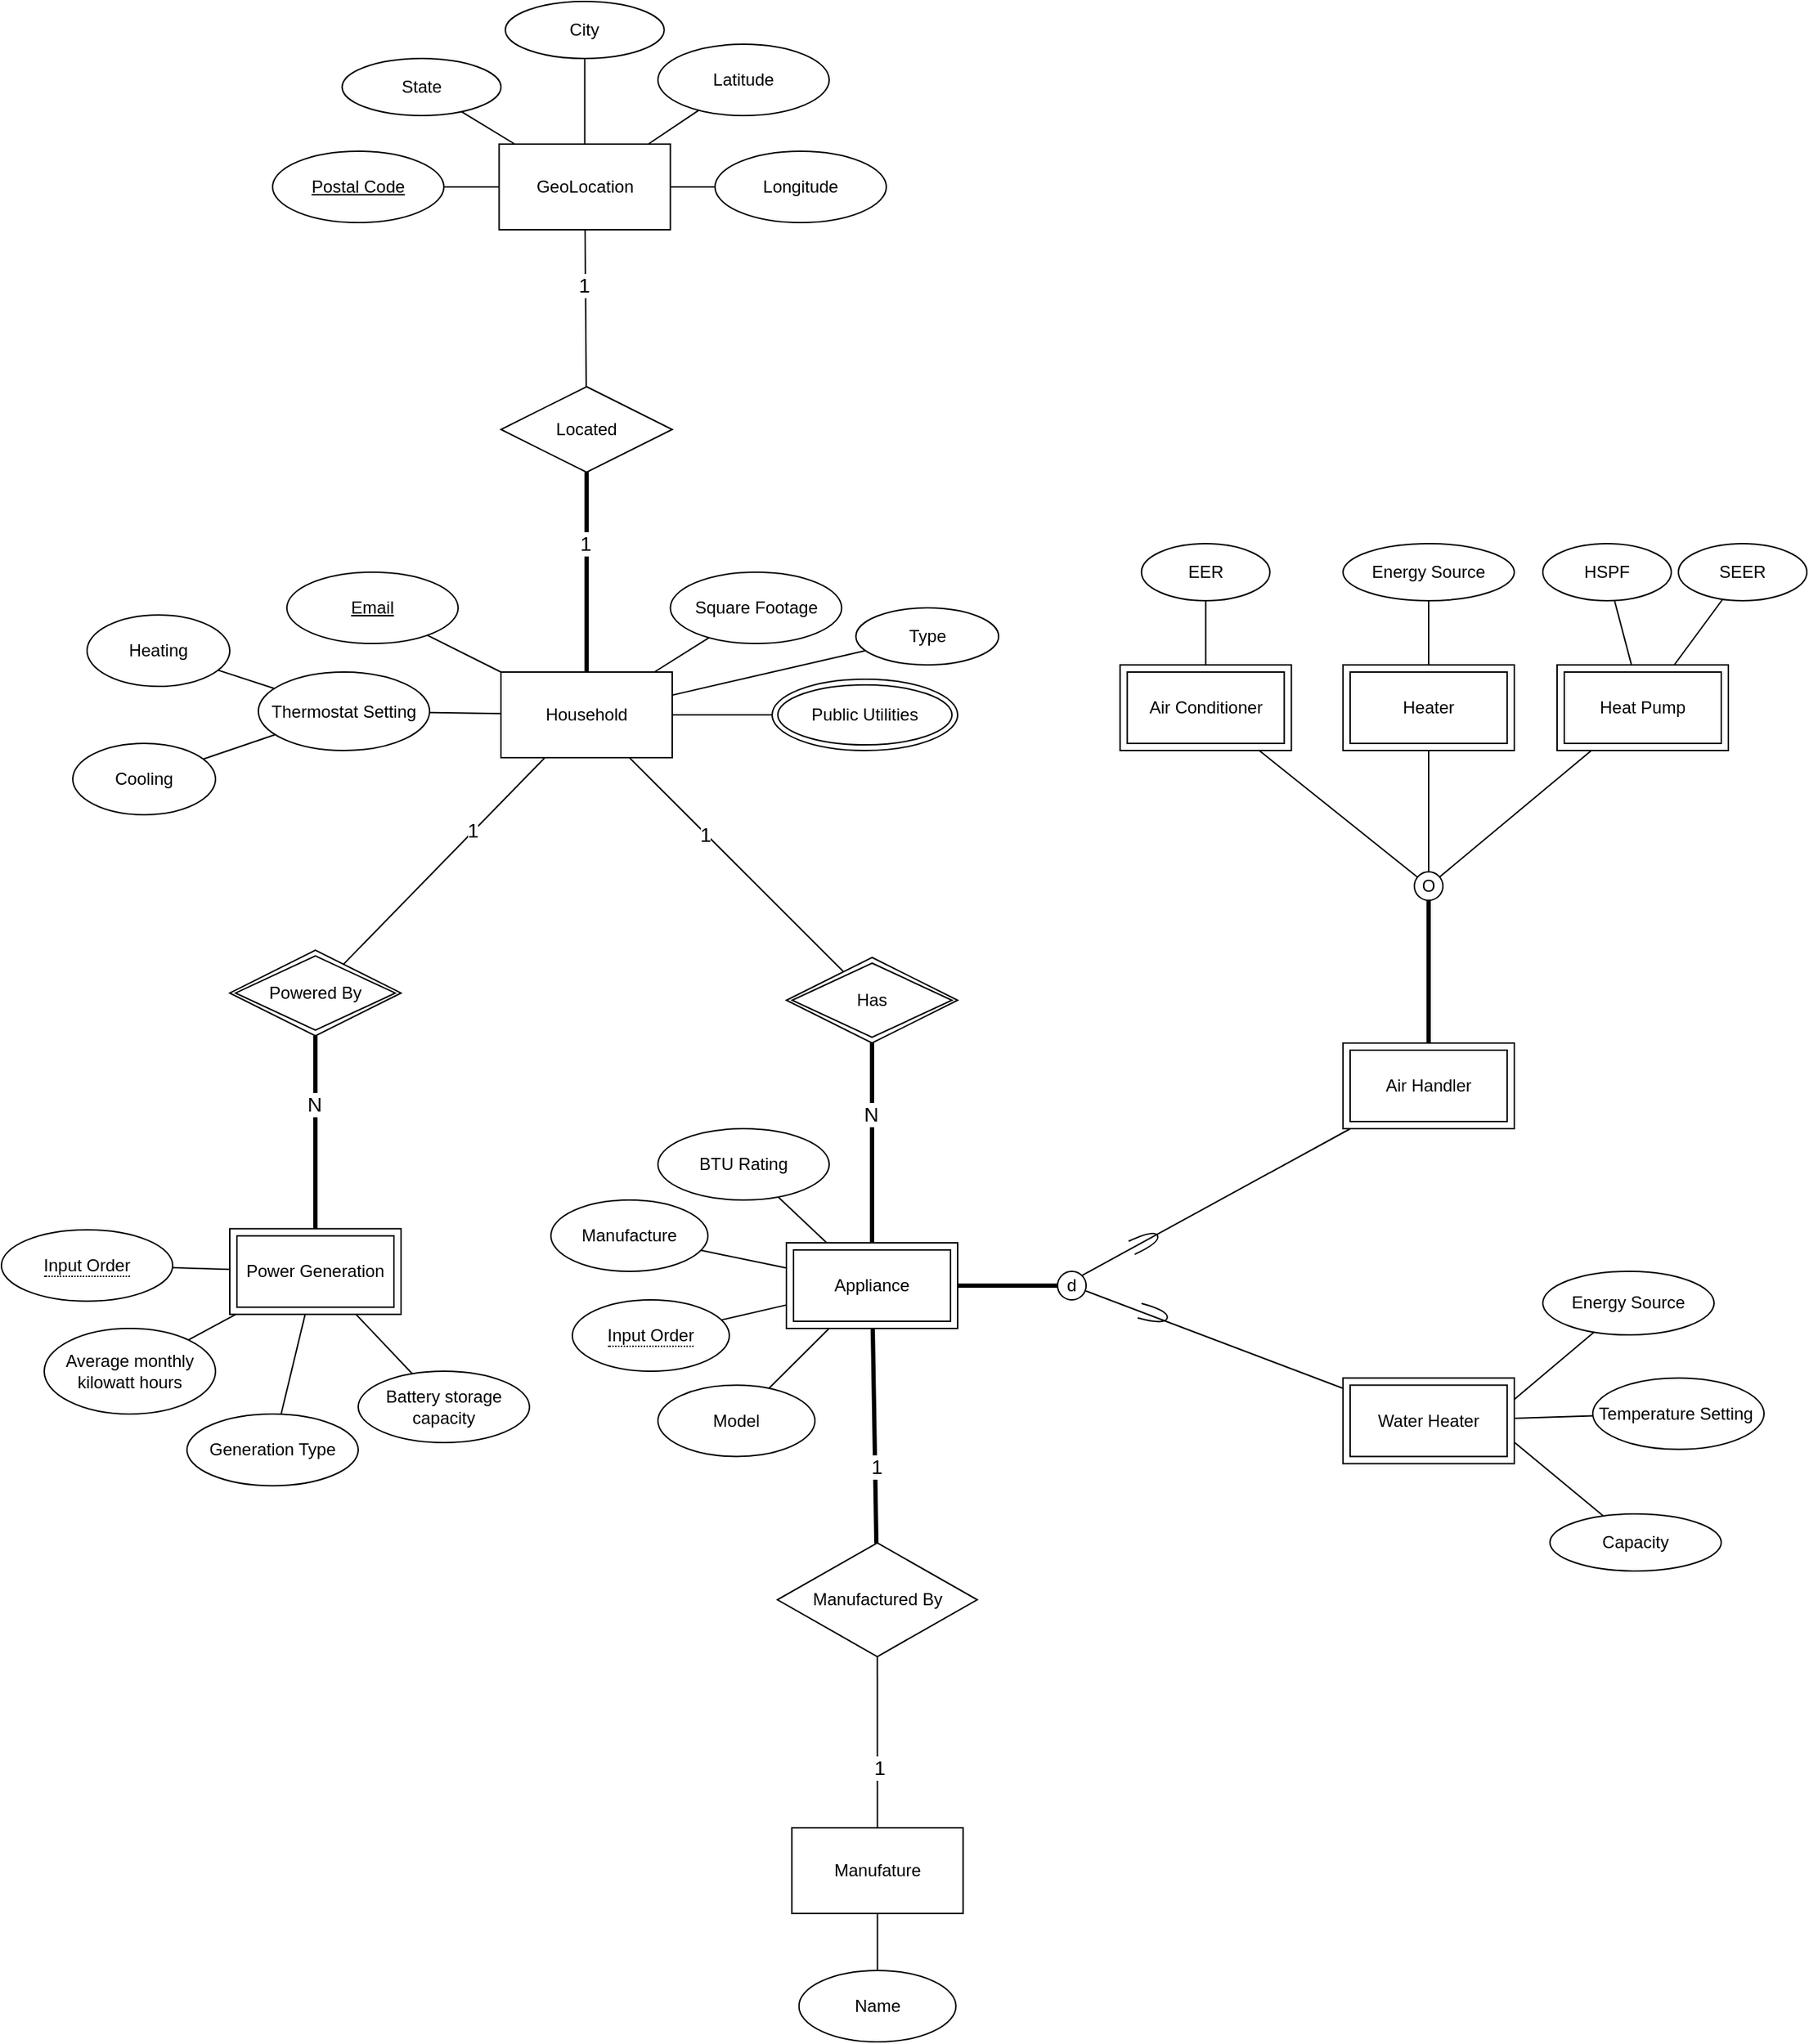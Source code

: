 <mxfile version="20.8.23" type="github">
  <diagram id="R2lEEEUBdFMjLlhIrx00" name="Page-1">
    <mxGraphModel dx="950" dy="1615" grid="1" gridSize="10" guides="1" tooltips="1" connect="1" arrows="1" fold="1" page="1" pageScale="1" pageWidth="850" pageHeight="1100" math="0" shadow="0" extFonts="Permanent Marker^https://fonts.googleapis.com/css?family=Permanent+Marker">
      <root>
        <mxCell id="0" />
        <mxCell id="1" parent="0" />
        <mxCell id="ZcMORs6bKGyeQukblqIx-1" value="Household" style="rounded=0;whiteSpace=wrap;html=1;" parent="1" vertex="1">
          <mxGeometry x="450" y="250" width="120" height="60" as="geometry" />
        </mxCell>
        <mxCell id="ZcMORs6bKGyeQukblqIx-2" value="&lt;u&gt;Email&lt;/u&gt;" style="ellipse;whiteSpace=wrap;html=1;" parent="1" vertex="1">
          <mxGeometry x="300" y="180" width="120" height="50" as="geometry" />
        </mxCell>
        <mxCell id="ZcMORs6bKGyeQukblqIx-3" value="Square Footage" style="ellipse;whiteSpace=wrap;html=1;" parent="1" vertex="1">
          <mxGeometry x="568.71" y="180" width="120" height="50" as="geometry" />
        </mxCell>
        <mxCell id="ZcMORs6bKGyeQukblqIx-4" value="Type" style="ellipse;whiteSpace=wrap;html=1;" parent="1" vertex="1">
          <mxGeometry x="698.71" y="205" width="100" height="40" as="geometry" />
        </mxCell>
        <mxCell id="ZcMORs6bKGyeQukblqIx-6" value="Public Utilities" style="ellipse;shape=doubleEllipse;whiteSpace=wrap;html=1;" parent="1" vertex="1">
          <mxGeometry x="640" y="255" width="130" height="50" as="geometry" />
        </mxCell>
        <mxCell id="ZcMORs6bKGyeQukblqIx-8" value="Thermostat Setting" style="ellipse;whiteSpace=wrap;html=1;" parent="1" vertex="1">
          <mxGeometry x="280" y="250" width="120" height="55" as="geometry" />
        </mxCell>
        <mxCell id="ZcMORs6bKGyeQukblqIx-9" value="Heating" style="ellipse;whiteSpace=wrap;html=1;" parent="1" vertex="1">
          <mxGeometry x="160" y="210" width="100" height="50" as="geometry" />
        </mxCell>
        <mxCell id="ZcMORs6bKGyeQukblqIx-10" value="Cooling" style="ellipse;whiteSpace=wrap;html=1;" parent="1" vertex="1">
          <mxGeometry x="150" y="300" width="100" height="50" as="geometry" />
        </mxCell>
        <mxCell id="ZcMORs6bKGyeQukblqIx-13" value="" style="endArrow=none;html=1;rounded=0;" parent="1" source="ZcMORs6bKGyeQukblqIx-9" target="ZcMORs6bKGyeQukblqIx-8" edge="1">
          <mxGeometry width="50" height="50" relative="1" as="geometry">
            <mxPoint x="650" y="420" as="sourcePoint" />
            <mxPoint x="700" y="370" as="targetPoint" />
          </mxGeometry>
        </mxCell>
        <mxCell id="ZcMORs6bKGyeQukblqIx-14" value="" style="endArrow=none;html=1;rounded=0;" parent="1" source="ZcMORs6bKGyeQukblqIx-10" target="ZcMORs6bKGyeQukblqIx-8" edge="1">
          <mxGeometry width="50" height="50" relative="1" as="geometry">
            <mxPoint x="177" y="235" as="sourcePoint" />
            <mxPoint x="233" y="265" as="targetPoint" />
          </mxGeometry>
        </mxCell>
        <mxCell id="ZcMORs6bKGyeQukblqIx-15" value="" style="endArrow=none;html=1;rounded=0;" parent="1" source="ZcMORs6bKGyeQukblqIx-8" target="ZcMORs6bKGyeQukblqIx-1" edge="1">
          <mxGeometry width="50" height="50" relative="1" as="geometry">
            <mxPoint x="187" y="245" as="sourcePoint" />
            <mxPoint x="243" y="275" as="targetPoint" />
          </mxGeometry>
        </mxCell>
        <mxCell id="ZcMORs6bKGyeQukblqIx-17" value="" style="endArrow=none;html=1;rounded=0;" parent="1" source="ZcMORs6bKGyeQukblqIx-2" target="ZcMORs6bKGyeQukblqIx-1" edge="1">
          <mxGeometry width="50" height="50" relative="1" as="geometry">
            <mxPoint x="207" y="265" as="sourcePoint" />
            <mxPoint x="263" y="295" as="targetPoint" />
          </mxGeometry>
        </mxCell>
        <mxCell id="ZcMORs6bKGyeQukblqIx-18" value="" style="endArrow=none;html=1;rounded=0;" parent="1" source="ZcMORs6bKGyeQukblqIx-3" target="ZcMORs6bKGyeQukblqIx-1" edge="1">
          <mxGeometry width="50" height="50" relative="1" as="geometry">
            <mxPoint x="217" y="275" as="sourcePoint" />
            <mxPoint x="273" y="305" as="targetPoint" />
          </mxGeometry>
        </mxCell>
        <mxCell id="ZcMORs6bKGyeQukblqIx-19" value="" style="endArrow=none;html=1;rounded=0;" parent="1" source="ZcMORs6bKGyeQukblqIx-4" target="ZcMORs6bKGyeQukblqIx-1" edge="1">
          <mxGeometry width="50" height="50" relative="1" as="geometry">
            <mxPoint x="227" y="285" as="sourcePoint" />
            <mxPoint x="283" y="315" as="targetPoint" />
          </mxGeometry>
        </mxCell>
        <mxCell id="ZcMORs6bKGyeQukblqIx-20" value="" style="endArrow=none;html=1;rounded=0;" parent="1" source="ZcMORs6bKGyeQukblqIx-1" target="ZcMORs6bKGyeQukblqIx-6" edge="1">
          <mxGeometry width="50" height="50" relative="1" as="geometry">
            <mxPoint x="237" y="295" as="sourcePoint" />
            <mxPoint x="293" y="325" as="targetPoint" />
          </mxGeometry>
        </mxCell>
        <mxCell id="A5L_Ntw7c8k01qRRpLFl-2" value="" style="endArrow=none;html=1;rounded=0;startArrow=none;" parent="1" source="A5L_Ntw7c8k01qRRpLFl-5" edge="1">
          <mxGeometry width="50" height="50" relative="1" as="geometry">
            <mxPoint x="709.5" y="425" as="sourcePoint" />
            <mxPoint x="710" y="550" as="targetPoint" />
          </mxGeometry>
        </mxCell>
        <mxCell id="A5L_Ntw7c8k01qRRpLFl-6" value="" style="endArrow=none;html=1;rounded=0;" parent="1" source="ZcMORs6bKGyeQukblqIx-1" target="A5L_Ntw7c8k01qRRpLFl-5" edge="1">
          <mxGeometry width="50" height="50" relative="1" as="geometry">
            <mxPoint x="510" y="310" as="sourcePoint" />
            <mxPoint x="510" y="430" as="targetPoint" />
          </mxGeometry>
        </mxCell>
        <mxCell id="A5L_Ntw7c8k01qRRpLFl-12" value="1" style="edgeLabel;html=1;align=center;verticalAlign=middle;resizable=0;points=[];fontSize=14;" parent="A5L_Ntw7c8k01qRRpLFl-6" vertex="1" connectable="0">
          <mxGeometry x="-0.292" y="-1" relative="1" as="geometry">
            <mxPoint as="offset" />
          </mxGeometry>
        </mxCell>
        <mxCell id="A5L_Ntw7c8k01qRRpLFl-5" value="Has" style="shape=rhombus;double=1;perimeter=rhombusPerimeter;whiteSpace=wrap;html=1;align=center;" parent="1" vertex="1">
          <mxGeometry x="650" y="450" width="120" height="60" as="geometry" />
        </mxCell>
        <mxCell id="A5L_Ntw7c8k01qRRpLFl-7" value="Appliance" style="shape=ext;margin=3;double=1;whiteSpace=wrap;html=1;align=center;" parent="1" vertex="1">
          <mxGeometry x="650" y="650" width="120" height="60" as="geometry" />
        </mxCell>
        <mxCell id="A5L_Ntw7c8k01qRRpLFl-8" value="&lt;span style=&quot;border-bottom: 1px dotted&quot;&gt;Input Order&lt;/span&gt;" style="ellipse;whiteSpace=wrap;html=1;align=center;" parent="1" vertex="1">
          <mxGeometry x="500.0" y="690" width="110" height="50" as="geometry" />
        </mxCell>
        <mxCell id="A5L_Ntw7c8k01qRRpLFl-11" value="" style="endArrow=none;html=1;rounded=0;" parent="1" source="A5L_Ntw7c8k01qRRpLFl-8" target="A5L_Ntw7c8k01qRRpLFl-7" edge="1">
          <mxGeometry width="50" height="50" relative="1" as="geometry">
            <mxPoint x="570" y="679.47" as="sourcePoint" />
            <mxPoint x="620" y="679.47" as="targetPoint" />
          </mxGeometry>
        </mxCell>
        <mxCell id="A5L_Ntw7c8k01qRRpLFl-16" value="" style="endArrow=none;html=1;rounded=0;strokeWidth=3;" parent="1" source="A5L_Ntw7c8k01qRRpLFl-5" target="A5L_Ntw7c8k01qRRpLFl-7" edge="1">
          <mxGeometry width="50" height="50" relative="1" as="geometry">
            <mxPoint x="720" y="440" as="sourcePoint" />
            <mxPoint x="720" y="520" as="targetPoint" />
          </mxGeometry>
        </mxCell>
        <mxCell id="A5L_Ntw7c8k01qRRpLFl-17" value="N" style="edgeLabel;html=1;align=center;verticalAlign=middle;resizable=0;points=[];fontSize=14;" parent="A5L_Ntw7c8k01qRRpLFl-16" vertex="1" connectable="0">
          <mxGeometry x="-0.292" y="-1" relative="1" as="geometry">
            <mxPoint as="offset" />
          </mxGeometry>
        </mxCell>
        <mxCell id="A5L_Ntw7c8k01qRRpLFl-18" value="Manufacture" style="ellipse;whiteSpace=wrap;html=1;" parent="1" vertex="1">
          <mxGeometry x="485.0" y="620" width="110" height="50" as="geometry" />
        </mxCell>
        <mxCell id="A5L_Ntw7c8k01qRRpLFl-19" value="" style="endArrow=none;html=1;rounded=0;" parent="1" source="A5L_Ntw7c8k01qRRpLFl-18" target="A5L_Ntw7c8k01qRRpLFl-7" edge="1">
          <mxGeometry width="50" height="50" relative="1" as="geometry">
            <mxPoint x="592" y="650" as="sourcePoint" />
            <mxPoint x="660" y="690" as="targetPoint" />
          </mxGeometry>
        </mxCell>
        <mxCell id="A5L_Ntw7c8k01qRRpLFl-23" value="BTU Rating" style="ellipse;whiteSpace=wrap;html=1;" parent="1" vertex="1">
          <mxGeometry x="560" y="570" width="120" height="50" as="geometry" />
        </mxCell>
        <mxCell id="A5L_Ntw7c8k01qRRpLFl-24" value="" style="endArrow=none;html=1;rounded=0;" parent="1" source="A5L_Ntw7c8k01qRRpLFl-7" target="A5L_Ntw7c8k01qRRpLFl-23" edge="1">
          <mxGeometry width="50" height="50" relative="1" as="geometry">
            <mxPoint x="594" y="741" as="sourcePoint" />
            <mxPoint x="660" y="705" as="targetPoint" />
          </mxGeometry>
        </mxCell>
        <mxCell id="A5L_Ntw7c8k01qRRpLFl-25" value="" style="endArrow=none;html=1;rounded=0;exitX=1;exitY=0.5;exitDx=0;exitDy=0;strokeWidth=3;entryX=0;entryY=0.5;entryDx=0;entryDy=0;" parent="1" source="A5L_Ntw7c8k01qRRpLFl-7" target="A5L_Ntw7c8k01qRRpLFl-26" edge="1">
          <mxGeometry width="50" height="50" relative="1" as="geometry">
            <mxPoint x="457" y="453" as="sourcePoint" />
            <mxPoint x="830" y="680" as="targetPoint" />
          </mxGeometry>
        </mxCell>
        <mxCell id="A5L_Ntw7c8k01qRRpLFl-26" value="d" style="ellipse;whiteSpace=wrap;html=1;" parent="1" vertex="1">
          <mxGeometry x="840" y="670" width="20" height="20" as="geometry" />
        </mxCell>
        <mxCell id="A5L_Ntw7c8k01qRRpLFl-34" value="Capacity" style="ellipse;whiteSpace=wrap;html=1;" parent="1" vertex="1">
          <mxGeometry x="1185" y="840.0" width="120" height="40" as="geometry" />
        </mxCell>
        <mxCell id="A5L_Ntw7c8k01qRRpLFl-35" value="Temperature Setting&amp;nbsp;" style="ellipse;whiteSpace=wrap;html=1;" parent="1" vertex="1">
          <mxGeometry x="1215" y="744.75" width="120" height="50" as="geometry" />
        </mxCell>
        <mxCell id="A5L_Ntw7c8k01qRRpLFl-36" value="Energy Source" style="ellipse;whiteSpace=wrap;html=1;" parent="1" vertex="1">
          <mxGeometry x="1180.0" y="670" width="120" height="44.49" as="geometry" />
        </mxCell>
        <mxCell id="A5L_Ntw7c8k01qRRpLFl-37" value="" style="endArrow=none;html=1;rounded=0;entryX=1;entryY=0.75;entryDx=0;entryDy=0;" parent="1" source="A5L_Ntw7c8k01qRRpLFl-34" target="ct8U8cG5p1PBOdR05WiV-39" edge="1">
          <mxGeometry width="50" height="50" relative="1" as="geometry">
            <mxPoint x="1127.6" y="816.54" as="sourcePoint" />
            <mxPoint x="1134.925" y="855.04" as="targetPoint" />
          </mxGeometry>
        </mxCell>
        <mxCell id="A5L_Ntw7c8k01qRRpLFl-38" value="" style="endArrow=none;html=1;rounded=0;" parent="1" source="A5L_Ntw7c8k01qRRpLFl-35" target="ct8U8cG5p1PBOdR05WiV-39" edge="1">
          <mxGeometry width="50" height="50" relative="1" as="geometry">
            <mxPoint x="1248.6" y="813.04" as="sourcePoint" />
            <mxPoint x="1177.6" y="855.04" as="targetPoint" />
          </mxGeometry>
        </mxCell>
        <mxCell id="A5L_Ntw7c8k01qRRpLFl-39" value="" style="endArrow=none;html=1;rounded=0;entryX=1;entryY=0.25;entryDx=0;entryDy=0;" parent="1" source="A5L_Ntw7c8k01qRRpLFl-36" target="ct8U8cG5p1PBOdR05WiV-39" edge="1">
          <mxGeometry width="50" height="50" relative="1" as="geometry">
            <mxPoint x="1324.6" y="856.04" as="sourcePoint" />
            <mxPoint x="1223.899" y="855.04" as="targetPoint" />
          </mxGeometry>
        </mxCell>
        <mxCell id="A5L_Ntw7c8k01qRRpLFl-40" value="" style="group;rotation=5;" parent="1" vertex="1" connectable="0">
          <mxGeometry x="889.997" y="640.161" width="22.406" height="18.807" as="geometry" />
        </mxCell>
        <mxCell id="A5L_Ntw7c8k01qRRpLFl-28" value="" style="shape=requiredInterface;html=1;verticalLabelPosition=bottom;sketch=0;labelBackgroundColor=#FFFFFF;fontSize=14;rotation=-25;" parent="A5L_Ntw7c8k01qRRpLFl-40" vertex="1">
          <mxGeometry x="1" y="4" width="20" height="10.17" as="geometry" />
        </mxCell>
        <mxCell id="A5L_Ntw7c8k01qRRpLFl-41" value="" style="group;rotation=-15;" parent="1" vertex="1" connectable="0">
          <mxGeometry x="896.135" y="690.903" width="22.571" height="19.093" as="geometry" />
        </mxCell>
        <mxCell id="A5L_Ntw7c8k01qRRpLFl-33" value="" style="shape=requiredInterface;html=1;verticalLabelPosition=bottom;sketch=0;labelBackgroundColor=#FFFFFF;fontSize=14;rotation=15;" parent="A5L_Ntw7c8k01qRRpLFl-41" vertex="1">
          <mxGeometry x="1" y="4" width="20" height="10.5" as="geometry" />
        </mxCell>
        <mxCell id="A5L_Ntw7c8k01qRRpLFl-50" value="" style="endArrow=none;html=1;rounded=0;strokeWidth=3;" parent="1" source="ct8U8cG5p1PBOdR05WiV-40" target="A5L_Ntw7c8k01qRRpLFl-51" edge="1">
          <mxGeometry width="50" height="50" relative="1" as="geometry">
            <mxPoint x="1155.556" y="510" as="sourcePoint" />
            <mxPoint x="1280" y="405.07" as="targetPoint" />
          </mxGeometry>
        </mxCell>
        <mxCell id="A5L_Ntw7c8k01qRRpLFl-51" value="O" style="ellipse;whiteSpace=wrap;html=1;" parent="1" vertex="1">
          <mxGeometry x="1090" y="390" width="20" height="20" as="geometry" />
        </mxCell>
        <mxCell id="A5L_Ntw7c8k01qRRpLFl-59" value="" style="endArrow=none;html=1;rounded=0;" parent="1" source="A5L_Ntw7c8k01qRRpLFl-51" target="ct8U8cG5p1PBOdR05WiV-44" edge="1">
          <mxGeometry width="50" height="50" relative="1" as="geometry">
            <mxPoint x="1310" y="556" as="sourcePoint" />
            <mxPoint x="982.053" y="307.5" as="targetPoint" />
          </mxGeometry>
        </mxCell>
        <mxCell id="A5L_Ntw7c8k01qRRpLFl-60" value="" style="endArrow=none;html=1;rounded=0;" parent="1" source="A5L_Ntw7c8k01qRRpLFl-51" target="ct8U8cG5p1PBOdR05WiV-45" edge="1">
          <mxGeometry width="50" height="50" relative="1" as="geometry">
            <mxPoint x="1520" y="763" as="sourcePoint" />
            <mxPoint x="1100" y="305" as="targetPoint" />
          </mxGeometry>
        </mxCell>
        <mxCell id="A5L_Ntw7c8k01qRRpLFl-61" value="" style="endArrow=none;html=1;rounded=0;" parent="1" source="A5L_Ntw7c8k01qRRpLFl-51" target="ct8U8cG5p1PBOdR05WiV-46" edge="1">
          <mxGeometry width="50" height="50" relative="1" as="geometry">
            <mxPoint x="1530" y="773" as="sourcePoint" />
            <mxPoint x="1221.6" y="305" as="targetPoint" />
          </mxGeometry>
        </mxCell>
        <mxCell id="A5L_Ntw7c8k01qRRpLFl-65" value="EER" style="ellipse;whiteSpace=wrap;html=1;" parent="1" vertex="1">
          <mxGeometry x="898.8" y="160" width="90" height="40" as="geometry" />
        </mxCell>
        <mxCell id="A5L_Ntw7c8k01qRRpLFl-66" value="" style="endArrow=none;html=1;rounded=0;" parent="1" source="ct8U8cG5p1PBOdR05WiV-44" target="A5L_Ntw7c8k01qRRpLFl-65" edge="1">
          <mxGeometry width="50" height="50" relative="1" as="geometry">
            <mxPoint x="943.8" y="247.5" as="sourcePoint" />
            <mxPoint x="1180" y="439.75" as="targetPoint" />
          </mxGeometry>
        </mxCell>
        <mxCell id="A5L_Ntw7c8k01qRRpLFl-67" value="Energy Source" style="ellipse;whiteSpace=wrap;html=1;" parent="1" vertex="1">
          <mxGeometry x="1040" y="160" width="120" height="40" as="geometry" />
        </mxCell>
        <mxCell id="A5L_Ntw7c8k01qRRpLFl-68" value="" style="endArrow=none;html=1;rounded=0;" parent="1" source="ct8U8cG5p1PBOdR05WiV-45" target="A5L_Ntw7c8k01qRRpLFl-67" edge="1">
          <mxGeometry width="50" height="50" relative="1" as="geometry">
            <mxPoint x="1100" y="245" as="sourcePoint" />
            <mxPoint x="1370" y="910" as="targetPoint" />
          </mxGeometry>
        </mxCell>
        <mxCell id="A5L_Ntw7c8k01qRRpLFl-70" value="SEER" style="ellipse;whiteSpace=wrap;html=1;" parent="1" vertex="1">
          <mxGeometry x="1275" y="160" width="90" height="40" as="geometry" />
        </mxCell>
        <mxCell id="A5L_Ntw7c8k01qRRpLFl-71" value="HSPF" style="ellipse;whiteSpace=wrap;html=1;" parent="1" vertex="1">
          <mxGeometry x="1180" y="160" width="90" height="40" as="geometry" />
        </mxCell>
        <mxCell id="A5L_Ntw7c8k01qRRpLFl-72" value="" style="endArrow=none;html=1;rounded=0;" parent="1" source="ct8U8cG5p1PBOdR05WiV-46" target="A5L_Ntw7c8k01qRRpLFl-70" edge="1">
          <mxGeometry width="50" height="50" relative="1" as="geometry">
            <mxPoint x="1278.947" y="245" as="sourcePoint" />
            <mxPoint x="1530" y="910" as="targetPoint" />
          </mxGeometry>
        </mxCell>
        <mxCell id="A5L_Ntw7c8k01qRRpLFl-73" value="" style="endArrow=none;html=1;rounded=0;" parent="1" source="ct8U8cG5p1PBOdR05WiV-46" target="A5L_Ntw7c8k01qRRpLFl-71" edge="1">
          <mxGeometry width="50" height="50" relative="1" as="geometry">
            <mxPoint x="1248.947" y="245" as="sourcePoint" />
            <mxPoint x="1690" y="910" as="targetPoint" />
          </mxGeometry>
        </mxCell>
        <mxCell id="qGXa7oOumlwrrZhp6h-N-1" value="Powered By" style="shape=rhombus;double=1;perimeter=rhombusPerimeter;whiteSpace=wrap;html=1;align=center;" parent="1" vertex="1">
          <mxGeometry x="260" y="444.96" width="120" height="60" as="geometry" />
        </mxCell>
        <mxCell id="qGXa7oOumlwrrZhp6h-N-2" value="" style="endArrow=none;html=1;rounded=0;" parent="1" source="ZcMORs6bKGyeQukblqIx-1" target="qGXa7oOumlwrrZhp6h-N-1" edge="1">
          <mxGeometry width="50" height="50" relative="1" as="geometry">
            <mxPoint x="550" y="320" as="sourcePoint" />
            <mxPoint x="700" y="470" as="targetPoint" />
          </mxGeometry>
        </mxCell>
        <mxCell id="qGXa7oOumlwrrZhp6h-N-3" value="1" style="edgeLabel;html=1;align=center;verticalAlign=middle;resizable=0;points=[];fontSize=14;" parent="qGXa7oOumlwrrZhp6h-N-2" vertex="1" connectable="0">
          <mxGeometry x="-0.292" y="-1" relative="1" as="geometry">
            <mxPoint as="offset" />
          </mxGeometry>
        </mxCell>
        <mxCell id="qGXa7oOumlwrrZhp6h-N-4" value="Power Generation" style="shape=ext;margin=3;double=1;whiteSpace=wrap;html=1;align=center;" parent="1" vertex="1">
          <mxGeometry x="260" y="640.16" width="120" height="60" as="geometry" />
        </mxCell>
        <mxCell id="qGXa7oOumlwrrZhp6h-N-5" value="" style="endArrow=none;html=1;rounded=0;strokeWidth=3;" parent="1" source="qGXa7oOumlwrrZhp6h-N-1" target="qGXa7oOumlwrrZhp6h-N-4" edge="1">
          <mxGeometry width="50" height="50" relative="1" as="geometry">
            <mxPoint x="700" y="524.96" as="sourcePoint" />
            <mxPoint x="700" y="664.96" as="targetPoint" />
          </mxGeometry>
        </mxCell>
        <mxCell id="qGXa7oOumlwrrZhp6h-N-6" value="N" style="edgeLabel;html=1;align=center;verticalAlign=middle;resizable=0;points=[];fontSize=14;" parent="qGXa7oOumlwrrZhp6h-N-5" vertex="1" connectable="0">
          <mxGeometry x="-0.292" y="-1" relative="1" as="geometry">
            <mxPoint as="offset" />
          </mxGeometry>
        </mxCell>
        <mxCell id="qGXa7oOumlwrrZhp6h-N-7" value="&lt;span style=&quot;border-bottom: 1px dotted&quot;&gt;Input Order&lt;/span&gt;" style="ellipse;whiteSpace=wrap;html=1;align=center;" parent="1" vertex="1">
          <mxGeometry x="100" y="640.9" width="120" height="50" as="geometry" />
        </mxCell>
        <mxCell id="qGXa7oOumlwrrZhp6h-N-8" value="Average monthly&lt;br/&gt;kilowatt hours&lt;br/&gt;" style="ellipse;whiteSpace=wrap;html=1;" parent="1" vertex="1">
          <mxGeometry x="130" y="710" width="120" height="60" as="geometry" />
        </mxCell>
        <mxCell id="qGXa7oOumlwrrZhp6h-N-9" value="Battery storage&lt;br/&gt;capacity" style="ellipse;whiteSpace=wrap;html=1;" parent="1" vertex="1">
          <mxGeometry x="350" y="740" width="120" height="50" as="geometry" />
        </mxCell>
        <mxCell id="qGXa7oOumlwrrZhp6h-N-10" value="" style="endArrow=none;html=1;rounded=0;" parent="1" source="qGXa7oOumlwrrZhp6h-N-7" target="qGXa7oOumlwrrZhp6h-N-4" edge="1">
          <mxGeometry width="50" height="50" relative="1" as="geometry">
            <mxPoint x="109" y="647.96" as="sourcePoint" />
            <mxPoint x="220" y="634.96" as="targetPoint" />
          </mxGeometry>
        </mxCell>
        <mxCell id="qGXa7oOumlwrrZhp6h-N-11" value="" style="endArrow=none;html=1;rounded=0;" parent="1" source="qGXa7oOumlwrrZhp6h-N-8" target="qGXa7oOumlwrrZhp6h-N-4" edge="1">
          <mxGeometry width="50" height="50" relative="1" as="geometry">
            <mxPoint x="159" y="694.96" as="sourcePoint" />
            <mxPoint x="270" y="684.96" as="targetPoint" />
          </mxGeometry>
        </mxCell>
        <mxCell id="qGXa7oOumlwrrZhp6h-N-12" value="" style="endArrow=none;html=1;rounded=0;" parent="1" source="qGXa7oOumlwrrZhp6h-N-9" target="qGXa7oOumlwrrZhp6h-N-4" edge="1">
          <mxGeometry width="50" height="50" relative="1" as="geometry">
            <mxPoint x="169" y="704.96" as="sourcePoint" />
            <mxPoint x="280" y="694.96" as="targetPoint" />
          </mxGeometry>
        </mxCell>
        <mxCell id="ct8U8cG5p1PBOdR05WiV-1" value="Generation Type" style="ellipse;whiteSpace=wrap;html=1;" vertex="1" parent="1">
          <mxGeometry x="230.0" y="770" width="120" height="50.25" as="geometry" />
        </mxCell>
        <mxCell id="ct8U8cG5p1PBOdR05WiV-2" value="" style="endArrow=none;html=1;rounded=0;" edge="1" parent="1" source="ct8U8cG5p1PBOdR05WiV-1" target="qGXa7oOumlwrrZhp6h-N-4">
          <mxGeometry width="50" height="50" relative="1" as="geometry">
            <mxPoint x="252" y="815.96" as="sourcePoint" />
            <mxPoint x="313" y="709.96" as="targetPoint" />
          </mxGeometry>
        </mxCell>
        <mxCell id="ct8U8cG5p1PBOdR05WiV-3" value="GeoLocation" style="rounded=0;whiteSpace=wrap;html=1;" vertex="1" parent="1">
          <mxGeometry x="448.71" y="-120" width="120" height="60" as="geometry" />
        </mxCell>
        <mxCell id="ct8U8cG5p1PBOdR05WiV-4" value="Located" style="shape=rhombus;perimeter=rhombusPerimeter;whiteSpace=wrap;html=1;align=center;" vertex="1" parent="1">
          <mxGeometry x="450" y="50" width="120" height="60" as="geometry" />
        </mxCell>
        <mxCell id="ct8U8cG5p1PBOdR05WiV-5" value="" style="endArrow=none;html=1;rounded=0;strokeWidth=3;" edge="1" parent="1" source="ct8U8cG5p1PBOdR05WiV-4" target="ZcMORs6bKGyeQukblqIx-1">
          <mxGeometry width="50" height="50" relative="1" as="geometry">
            <mxPoint x="508.12" y="140" as="sourcePoint" />
            <mxPoint x="520" y="270" as="targetPoint" />
          </mxGeometry>
        </mxCell>
        <mxCell id="ct8U8cG5p1PBOdR05WiV-6" value="1" style="edgeLabel;html=1;align=center;verticalAlign=middle;resizable=0;points=[];fontSize=14;" vertex="1" connectable="0" parent="ct8U8cG5p1PBOdR05WiV-5">
          <mxGeometry x="-0.292" y="-1" relative="1" as="geometry">
            <mxPoint as="offset" />
          </mxGeometry>
        </mxCell>
        <mxCell id="ct8U8cG5p1PBOdR05WiV-7" value="" style="endArrow=none;html=1;rounded=0;" edge="1" parent="1" source="ct8U8cG5p1PBOdR05WiV-3" target="ct8U8cG5p1PBOdR05WiV-4">
          <mxGeometry width="50" height="50" relative="1" as="geometry">
            <mxPoint x="491" y="320" as="sourcePoint" />
            <mxPoint x="350" y="465" as="targetPoint" />
          </mxGeometry>
        </mxCell>
        <mxCell id="ct8U8cG5p1PBOdR05WiV-8" value="1" style="edgeLabel;html=1;align=center;verticalAlign=middle;resizable=0;points=[];fontSize=14;" vertex="1" connectable="0" parent="ct8U8cG5p1PBOdR05WiV-7">
          <mxGeometry x="-0.292" y="-1" relative="1" as="geometry">
            <mxPoint as="offset" />
          </mxGeometry>
        </mxCell>
        <mxCell id="ct8U8cG5p1PBOdR05WiV-9" value="&lt;u&gt;Postal Code&lt;/u&gt;" style="ellipse;whiteSpace=wrap;html=1;" vertex="1" parent="1">
          <mxGeometry x="290" y="-115" width="120" height="50" as="geometry" />
        </mxCell>
        <mxCell id="ct8U8cG5p1PBOdR05WiV-10" value="" style="endArrow=none;html=1;rounded=0;" edge="1" parent="1" source="ct8U8cG5p1PBOdR05WiV-9" target="ct8U8cG5p1PBOdR05WiV-3">
          <mxGeometry width="50" height="50" relative="1" as="geometry">
            <mxPoint x="409" y="234" as="sourcePoint" />
            <mxPoint x="440" y="50" as="targetPoint" />
          </mxGeometry>
        </mxCell>
        <mxCell id="ct8U8cG5p1PBOdR05WiV-12" value="State" style="ellipse;whiteSpace=wrap;html=1;" vertex="1" parent="1">
          <mxGeometry x="338.71" y="-180" width="111.29" height="40" as="geometry" />
        </mxCell>
        <mxCell id="ct8U8cG5p1PBOdR05WiV-13" value="City" style="ellipse;whiteSpace=wrap;html=1;" vertex="1" parent="1">
          <mxGeometry x="453.07" y="-220" width="111.29" height="40" as="geometry" />
        </mxCell>
        <mxCell id="ct8U8cG5p1PBOdR05WiV-14" value="Latitude" style="ellipse;whiteSpace=wrap;html=1;" vertex="1" parent="1">
          <mxGeometry x="560" y="-190" width="120" height="50" as="geometry" />
        </mxCell>
        <mxCell id="ct8U8cG5p1PBOdR05WiV-15" value="Longitude" style="ellipse;whiteSpace=wrap;html=1;" vertex="1" parent="1">
          <mxGeometry x="600" y="-115" width="120" height="50" as="geometry" />
        </mxCell>
        <mxCell id="ct8U8cG5p1PBOdR05WiV-16" value="" style="endArrow=none;html=1;rounded=0;" edge="1" parent="1" source="ct8U8cG5p1PBOdR05WiV-12" target="ct8U8cG5p1PBOdR05WiV-3">
          <mxGeometry width="50" height="50" relative="1" as="geometry">
            <mxPoint x="410" y="-80" as="sourcePoint" />
            <mxPoint x="459" y="-80" as="targetPoint" />
          </mxGeometry>
        </mxCell>
        <mxCell id="ct8U8cG5p1PBOdR05WiV-17" value="" style="endArrow=none;html=1;rounded=0;" edge="1" parent="1" source="ct8U8cG5p1PBOdR05WiV-13" target="ct8U8cG5p1PBOdR05WiV-3">
          <mxGeometry width="50" height="50" relative="1" as="geometry">
            <mxPoint x="420" y="-70" as="sourcePoint" />
            <mxPoint x="469" y="-70" as="targetPoint" />
          </mxGeometry>
        </mxCell>
        <mxCell id="ct8U8cG5p1PBOdR05WiV-18" value="" style="endArrow=none;html=1;rounded=0;" edge="1" parent="1" source="ct8U8cG5p1PBOdR05WiV-14" target="ct8U8cG5p1PBOdR05WiV-3">
          <mxGeometry width="50" height="50" relative="1" as="geometry">
            <mxPoint x="430" y="-60" as="sourcePoint" />
            <mxPoint x="479" y="-60" as="targetPoint" />
          </mxGeometry>
        </mxCell>
        <mxCell id="ct8U8cG5p1PBOdR05WiV-19" value="" style="endArrow=none;html=1;rounded=0;" edge="1" parent="1" source="ct8U8cG5p1PBOdR05WiV-3" target="ct8U8cG5p1PBOdR05WiV-15">
          <mxGeometry width="50" height="50" relative="1" as="geometry">
            <mxPoint x="440" y="-50" as="sourcePoint" />
            <mxPoint x="489" y="-50" as="targetPoint" />
          </mxGeometry>
        </mxCell>
        <mxCell id="ct8U8cG5p1PBOdR05WiV-28" value="Manufature" style="rounded=0;whiteSpace=wrap;html=1;" vertex="1" parent="1">
          <mxGeometry x="653.8" y="1060" width="120" height="60" as="geometry" />
        </mxCell>
        <mxCell id="ct8U8cG5p1PBOdR05WiV-29" value="Manufactured By" style="shape=rhombus;perimeter=rhombusPerimeter;whiteSpace=wrap;html=1;align=center;" vertex="1" parent="1">
          <mxGeometry x="643.71" y="860.34" width="140" height="79.66" as="geometry" />
        </mxCell>
        <mxCell id="ct8U8cG5p1PBOdR05WiV-30" value="" style="endArrow=none;html=1;rounded=0;strokeWidth=3;" edge="1" parent="1" source="ct8U8cG5p1PBOdR05WiV-29" target="A5L_Ntw7c8k01qRRpLFl-7">
          <mxGeometry width="50" height="50" relative="1" as="geometry">
            <mxPoint x="909.41" y="240" as="sourcePoint" />
            <mxPoint x="911.29" y="350" as="targetPoint" />
          </mxGeometry>
        </mxCell>
        <mxCell id="ct8U8cG5p1PBOdR05WiV-31" value="1" style="edgeLabel;html=1;align=center;verticalAlign=middle;resizable=0;points=[];fontSize=14;" vertex="1" connectable="0" parent="ct8U8cG5p1PBOdR05WiV-30">
          <mxGeometry x="-0.292" y="-1" relative="1" as="geometry">
            <mxPoint as="offset" />
          </mxGeometry>
        </mxCell>
        <mxCell id="ct8U8cG5p1PBOdR05WiV-32" value="" style="endArrow=none;html=1;rounded=0;" edge="1" parent="1" source="ct8U8cG5p1PBOdR05WiV-28" target="ct8U8cG5p1PBOdR05WiV-29">
          <mxGeometry width="50" height="50" relative="1" as="geometry">
            <mxPoint x="892.29" y="420" as="sourcePoint" />
            <mxPoint x="751.29" y="565" as="targetPoint" />
          </mxGeometry>
        </mxCell>
        <mxCell id="ct8U8cG5p1PBOdR05WiV-33" value="1" style="edgeLabel;html=1;align=center;verticalAlign=middle;resizable=0;points=[];fontSize=14;" vertex="1" connectable="0" parent="ct8U8cG5p1PBOdR05WiV-32">
          <mxGeometry x="-0.292" y="-1" relative="1" as="geometry">
            <mxPoint as="offset" />
          </mxGeometry>
        </mxCell>
        <mxCell id="ct8U8cG5p1PBOdR05WiV-34" value="Name" style="ellipse;whiteSpace=wrap;html=1;" vertex="1" parent="1">
          <mxGeometry x="658.8" y="1160" width="110" height="50" as="geometry" />
        </mxCell>
        <mxCell id="ct8U8cG5p1PBOdR05WiV-35" value="" style="endArrow=none;html=1;rounded=0;" edge="1" parent="1" source="ct8U8cG5p1PBOdR05WiV-34" target="ct8U8cG5p1PBOdR05WiV-28">
          <mxGeometry width="50" height="50" relative="1" as="geometry">
            <mxPoint x="713.71" y="1190" as="sourcePoint" />
            <mxPoint x="723.71" y="1120" as="targetPoint" />
          </mxGeometry>
        </mxCell>
        <mxCell id="ct8U8cG5p1PBOdR05WiV-36" value="Model" style="ellipse;whiteSpace=wrap;html=1;" vertex="1" parent="1">
          <mxGeometry x="560.0" y="749.75" width="110" height="50" as="geometry" />
        </mxCell>
        <mxCell id="ct8U8cG5p1PBOdR05WiV-37" value="" style="endArrow=none;html=1;rounded=0;" edge="1" parent="1" source="ct8U8cG5p1PBOdR05WiV-36" target="A5L_Ntw7c8k01qRRpLFl-7">
          <mxGeometry width="50" height="50" relative="1" as="geometry">
            <mxPoint x="723.71" y="1200" as="sourcePoint" />
            <mxPoint x="724" y="1110" as="targetPoint" />
          </mxGeometry>
        </mxCell>
        <mxCell id="ct8U8cG5p1PBOdR05WiV-39" value="Water Heater" style="shape=ext;margin=3;double=1;whiteSpace=wrap;html=1;align=center;" vertex="1" parent="1">
          <mxGeometry x="1040" y="744.75" width="120" height="60" as="geometry" />
        </mxCell>
        <mxCell id="ct8U8cG5p1PBOdR05WiV-40" value="Air Handler" style="shape=ext;margin=3;double=1;whiteSpace=wrap;html=1;align=center;" vertex="1" parent="1">
          <mxGeometry x="1040" y="510" width="120" height="60" as="geometry" />
        </mxCell>
        <mxCell id="ct8U8cG5p1PBOdR05WiV-43" value="" style="endArrow=none;html=1;rounded=0;entryX=1;entryY=0;entryDx=0;entryDy=0;" edge="1" parent="1" source="ct8U8cG5p1PBOdR05WiV-40" target="A5L_Ntw7c8k01qRRpLFl-26">
          <mxGeometry width="50" height="50" relative="1" as="geometry">
            <mxPoint x="1102" y="404" as="sourcePoint" />
            <mxPoint x="992" y="318" as="targetPoint" />
          </mxGeometry>
        </mxCell>
        <mxCell id="A5L_Ntw7c8k01qRRpLFl-32" value="" style="endArrow=none;html=1;rounded=0;" parent="1" source="ct8U8cG5p1PBOdR05WiV-39" target="A5L_Ntw7c8k01qRRpLFl-26" edge="1">
          <mxGeometry width="50" height="50" relative="1" as="geometry">
            <mxPoint x="990" y="770" as="sourcePoint" />
            <mxPoint x="866" y="683" as="targetPoint" />
          </mxGeometry>
        </mxCell>
        <mxCell id="ct8U8cG5p1PBOdR05WiV-44" value="Air Conditioner" style="shape=ext;margin=3;double=1;whiteSpace=wrap;html=1;align=center;" vertex="1" parent="1">
          <mxGeometry x="883.8" y="245" width="120" height="60" as="geometry" />
        </mxCell>
        <mxCell id="ct8U8cG5p1PBOdR05WiV-45" value="Heater" style="shape=ext;margin=3;double=1;whiteSpace=wrap;html=1;align=center;" vertex="1" parent="1">
          <mxGeometry x="1040" y="245" width="120" height="60" as="geometry" />
        </mxCell>
        <mxCell id="ct8U8cG5p1PBOdR05WiV-46" value="Heat Pump" style="shape=ext;margin=3;double=1;whiteSpace=wrap;html=1;align=center;" vertex="1" parent="1">
          <mxGeometry x="1190" y="245" width="120" height="60" as="geometry" />
        </mxCell>
      </root>
    </mxGraphModel>
  </diagram>
</mxfile>
